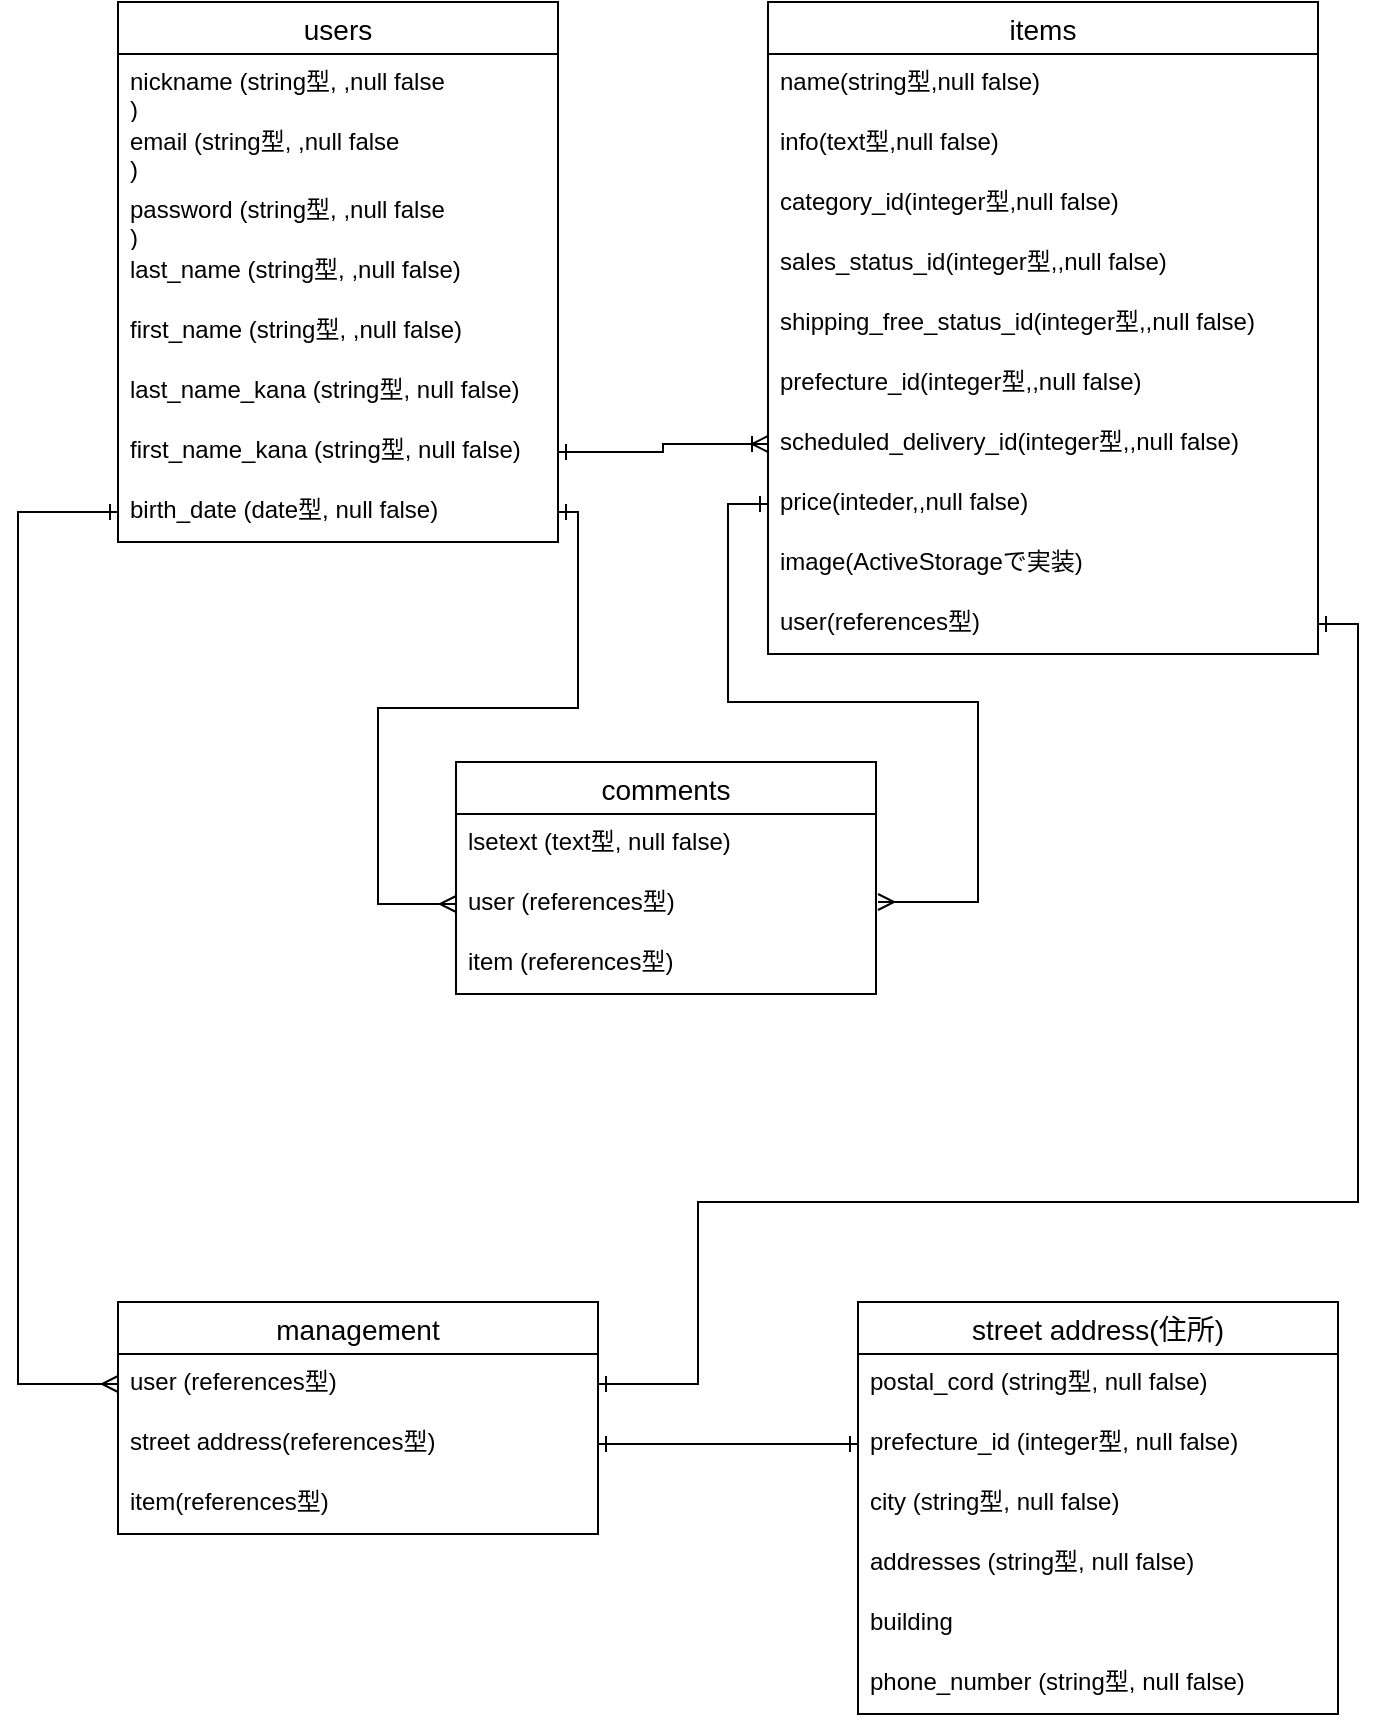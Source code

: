 <mxfile>
    <diagram id="9bd4dJzc63KBniVPWpUd" name="ページ1">
        <mxGraphModel dx="347" dy="190" grid="1" gridSize="10" guides="1" tooltips="1" connect="1" arrows="1" fold="1" page="1" pageScale="1" pageWidth="827" pageHeight="1169" math="0" shadow="0">
            <root>
                <mxCell id="0"/>
                <mxCell id="1" parent="0"/>
                <mxCell id="WdGqm614Z0l00IBYEwdX-5" value="items" style="swimlane;fontStyle=0;childLayout=stackLayout;horizontal=1;startSize=26;horizontalStack=0;resizeParent=1;resizeParentMax=0;resizeLast=0;collapsible=1;marginBottom=0;align=center;fontSize=14;" parent="1" vertex="1">
                    <mxGeometry x="465" y="80" width="275" height="326" as="geometry"/>
                </mxCell>
                <mxCell id="WdGqm614Z0l00IBYEwdX-6" value="name(string型,null false)" style="text;strokeColor=none;fillColor=none;spacingLeft=4;spacingRight=4;overflow=hidden;rotatable=0;points=[[0,0.5],[1,0.5]];portConstraint=eastwest;fontSize=12;" parent="WdGqm614Z0l00IBYEwdX-5" vertex="1">
                    <mxGeometry y="26" width="275" height="30" as="geometry"/>
                </mxCell>
                <mxCell id="WdGqm614Z0l00IBYEwdX-7" value="info(text型,null false)" style="text;strokeColor=none;fillColor=none;spacingLeft=4;spacingRight=4;overflow=hidden;rotatable=0;points=[[0,0.5],[1,0.5]];portConstraint=eastwest;fontSize=12;" parent="WdGqm614Z0l00IBYEwdX-5" vertex="1">
                    <mxGeometry y="56" width="275" height="30" as="geometry"/>
                </mxCell>
                <mxCell id="WdGqm614Z0l00IBYEwdX-8" value="category_id(integer型,null false)" style="text;strokeColor=none;fillColor=none;spacingLeft=4;spacingRight=4;overflow=hidden;rotatable=0;points=[[0,0.5],[1,0.5]];portConstraint=eastwest;fontSize=12;" parent="WdGqm614Z0l00IBYEwdX-5" vertex="1">
                    <mxGeometry y="86" width="275" height="30" as="geometry"/>
                </mxCell>
                <mxCell id="WdGqm614Z0l00IBYEwdX-33" value="sales_status_id(integer型,,null false)" style="text;strokeColor=none;fillColor=none;spacingLeft=4;spacingRight=4;overflow=hidden;rotatable=0;points=[[0,0.5],[1,0.5]];portConstraint=eastwest;fontSize=12;" parent="WdGqm614Z0l00IBYEwdX-5" vertex="1">
                    <mxGeometry y="116" width="275" height="30" as="geometry"/>
                </mxCell>
                <mxCell id="WdGqm614Z0l00IBYEwdX-34" value="shipping_free_status_id(integer型,,null false)" style="text;strokeColor=none;fillColor=none;spacingLeft=4;spacingRight=4;overflow=hidden;rotatable=0;points=[[0,0.5],[1,0.5]];portConstraint=eastwest;fontSize=12;" parent="WdGqm614Z0l00IBYEwdX-5" vertex="1">
                    <mxGeometry y="146" width="275" height="30" as="geometry"/>
                </mxCell>
                <mxCell id="WdGqm614Z0l00IBYEwdX-35" value="prefecture_id(integer型,,null false)" style="text;strokeColor=none;fillColor=none;spacingLeft=4;spacingRight=4;overflow=hidden;rotatable=0;points=[[0,0.5],[1,0.5]];portConstraint=eastwest;fontSize=12;" parent="WdGqm614Z0l00IBYEwdX-5" vertex="1">
                    <mxGeometry y="176" width="275" height="30" as="geometry"/>
                </mxCell>
                <mxCell id="WdGqm614Z0l00IBYEwdX-36" value="scheduled_delivery_id(integer型,,null false)" style="text;strokeColor=none;fillColor=none;spacingLeft=4;spacingRight=4;overflow=hidden;rotatable=0;points=[[0,0.5],[1,0.5]];portConstraint=eastwest;fontSize=12;" parent="WdGqm614Z0l00IBYEwdX-5" vertex="1">
                    <mxGeometry y="206" width="275" height="30" as="geometry"/>
                </mxCell>
                <mxCell id="WdGqm614Z0l00IBYEwdX-37" value="price(inteder,,null false)" style="text;strokeColor=none;fillColor=none;spacingLeft=4;spacingRight=4;overflow=hidden;rotatable=0;points=[[0,0.5],[1,0.5]];portConstraint=eastwest;fontSize=12;" parent="WdGqm614Z0l00IBYEwdX-5" vertex="1">
                    <mxGeometry y="236" width="275" height="30" as="geometry"/>
                </mxCell>
                <mxCell id="WdGqm614Z0l00IBYEwdX-51" value="image(ActiveStorageで実装)" style="text;strokeColor=none;fillColor=none;spacingLeft=4;spacingRight=4;overflow=hidden;rotatable=0;points=[[0,0.5],[1,0.5]];portConstraint=eastwest;fontSize=12;" parent="WdGqm614Z0l00IBYEwdX-5" vertex="1">
                    <mxGeometry y="266" width="275" height="30" as="geometry"/>
                </mxCell>
                <mxCell id="WdGqm614Z0l00IBYEwdX-54" value="user(references型)" style="text;strokeColor=none;fillColor=none;spacingLeft=4;spacingRight=4;overflow=hidden;rotatable=0;points=[[0,0.5],[1,0.5]];portConstraint=eastwest;fontSize=12;" parent="WdGqm614Z0l00IBYEwdX-5" vertex="1">
                    <mxGeometry y="296" width="275" height="30" as="geometry"/>
                </mxCell>
                <mxCell id="WdGqm614Z0l00IBYEwdX-9" value="comments" style="swimlane;fontStyle=0;childLayout=stackLayout;horizontal=1;startSize=26;horizontalStack=0;resizeParent=1;resizeParentMax=0;resizeLast=0;collapsible=1;marginBottom=0;align=center;fontSize=14;" parent="1" vertex="1">
                    <mxGeometry x="309" y="460" width="210" height="116" as="geometry"/>
                </mxCell>
                <mxCell id="WdGqm614Z0l00IBYEwdX-11" value="lsetext (text型, null false)" style="text;strokeColor=none;fillColor=none;spacingLeft=4;spacingRight=4;overflow=hidden;rotatable=0;points=[[0,0.5],[1,0.5]];portConstraint=eastwest;fontSize=12;" parent="WdGqm614Z0l00IBYEwdX-9" vertex="1">
                    <mxGeometry y="26" width="210" height="30" as="geometry"/>
                </mxCell>
                <mxCell id="WdGqm614Z0l00IBYEwdX-12" value="user (references型)" style="text;strokeColor=none;fillColor=none;spacingLeft=4;spacingRight=4;overflow=hidden;rotatable=0;points=[[0,0.5],[1,0.5]];portConstraint=eastwest;fontSize=12;" parent="WdGqm614Z0l00IBYEwdX-9" vertex="1">
                    <mxGeometry y="56" width="210" height="30" as="geometry"/>
                </mxCell>
                <mxCell id="WdGqm614Z0l00IBYEwdX-25" value="item (references型)" style="text;strokeColor=none;fillColor=none;spacingLeft=4;spacingRight=4;overflow=hidden;rotatable=0;points=[[0,0.5],[1,0.5]];portConstraint=eastwest;fontSize=12;" parent="WdGqm614Z0l00IBYEwdX-9" vertex="1">
                    <mxGeometry y="86" width="210" height="30" as="geometry"/>
                </mxCell>
                <mxCell id="WdGqm614Z0l00IBYEwdX-13" value="street address(住所)" style="swimlane;fontStyle=0;childLayout=stackLayout;horizontal=1;startSize=26;horizontalStack=0;resizeParent=1;resizeParentMax=0;resizeLast=0;collapsible=1;marginBottom=0;align=center;fontSize=14;" parent="1" vertex="1">
                    <mxGeometry x="510" y="730" width="240" height="206" as="geometry"/>
                </mxCell>
                <mxCell id="WdGqm614Z0l00IBYEwdX-40" value="postal_cord (string型, null false)" style="text;strokeColor=none;fillColor=none;spacingLeft=4;spacingRight=4;overflow=hidden;rotatable=0;points=[[0,0.5],[1,0.5]];portConstraint=eastwest;fontSize=12;" parent="WdGqm614Z0l00IBYEwdX-13" vertex="1">
                    <mxGeometry y="26" width="240" height="30" as="geometry"/>
                </mxCell>
                <mxCell id="WdGqm614Z0l00IBYEwdX-42" value="prefecture_id (integer型, null false)" style="text;strokeColor=none;fillColor=none;spacingLeft=4;spacingRight=4;overflow=hidden;rotatable=0;points=[[0,0.5],[1,0.5]];portConstraint=eastwest;fontSize=12;" parent="WdGqm614Z0l00IBYEwdX-13" vertex="1">
                    <mxGeometry y="56" width="240" height="30" as="geometry"/>
                </mxCell>
                <mxCell id="WdGqm614Z0l00IBYEwdX-43" value="city (string型, null false)" style="text;strokeColor=none;fillColor=none;spacingLeft=4;spacingRight=4;overflow=hidden;rotatable=0;points=[[0,0.5],[1,0.5]];portConstraint=eastwest;fontSize=12;" parent="WdGqm614Z0l00IBYEwdX-13" vertex="1">
                    <mxGeometry y="86" width="240" height="30" as="geometry"/>
                </mxCell>
                <mxCell id="WdGqm614Z0l00IBYEwdX-44" value="addresses (string型, null false)" style="text;strokeColor=none;fillColor=none;spacingLeft=4;spacingRight=4;overflow=hidden;rotatable=0;points=[[0,0.5],[1,0.5]];portConstraint=eastwest;fontSize=12;" parent="WdGqm614Z0l00IBYEwdX-13" vertex="1">
                    <mxGeometry y="116" width="240" height="30" as="geometry"/>
                </mxCell>
                <mxCell id="WdGqm614Z0l00IBYEwdX-45" value="building" style="text;strokeColor=none;fillColor=none;spacingLeft=4;spacingRight=4;overflow=hidden;rotatable=0;points=[[0,0.5],[1,0.5]];portConstraint=eastwest;fontSize=12;" parent="WdGqm614Z0l00IBYEwdX-13" vertex="1">
                    <mxGeometry y="146" width="240" height="30" as="geometry"/>
                </mxCell>
                <mxCell id="WdGqm614Z0l00IBYEwdX-46" value="phone_number (string型, null false)" style="text;strokeColor=none;fillColor=none;spacingLeft=4;spacingRight=4;overflow=hidden;rotatable=0;points=[[0,0.5],[1,0.5]];portConstraint=eastwest;fontSize=12;" parent="WdGqm614Z0l00IBYEwdX-13" vertex="1">
                    <mxGeometry y="176" width="240" height="30" as="geometry"/>
                </mxCell>
                <mxCell id="WdGqm614Z0l00IBYEwdX-21" value="users" style="swimlane;fontStyle=0;childLayout=stackLayout;horizontal=1;startSize=26;horizontalStack=0;resizeParent=1;resizeParentMax=0;resizeLast=0;collapsible=1;marginBottom=0;align=center;fontSize=14;" parent="1" vertex="1">
                    <mxGeometry x="140" y="80" width="220" height="270" as="geometry">
                        <mxRectangle x="190" y="136" width="50" height="26" as="alternateBounds"/>
                    </mxGeometry>
                </mxCell>
                <mxCell id="WdGqm614Z0l00IBYEwdX-23" value="nickname (string型, ,null false&#10;)" style="text;strokeColor=none;fillColor=none;spacingLeft=4;spacingRight=4;overflow=hidden;rotatable=0;points=[[0,0.5],[1,0.5]];portConstraint=eastwest;fontSize=12;" parent="WdGqm614Z0l00IBYEwdX-21" vertex="1">
                    <mxGeometry y="26" width="220" height="30" as="geometry"/>
                </mxCell>
                <mxCell id="WdGqm614Z0l00IBYEwdX-28" value="email (string型, ,null false&#10;)" style="text;strokeColor=none;fillColor=none;spacingLeft=4;spacingRight=4;overflow=hidden;rotatable=0;points=[[0,0.5],[1,0.5]];portConstraint=eastwest;fontSize=12;" parent="WdGqm614Z0l00IBYEwdX-21" vertex="1">
                    <mxGeometry y="56" width="220" height="34" as="geometry"/>
                </mxCell>
                <mxCell id="WdGqm614Z0l00IBYEwdX-29" value="password (string型, ,null false&#10;)" style="text;strokeColor=none;fillColor=none;spacingLeft=4;spacingRight=4;overflow=hidden;rotatable=0;points=[[0,0.5],[1,0.5]];portConstraint=eastwest;fontSize=12;" parent="WdGqm614Z0l00IBYEwdX-21" vertex="1">
                    <mxGeometry y="90" width="220" height="30" as="geometry"/>
                </mxCell>
                <mxCell id="WdGqm614Z0l00IBYEwdX-30" value="last_name (string型, ,null false)" style="text;strokeColor=none;fillColor=none;spacingLeft=4;spacingRight=4;overflow=hidden;rotatable=0;points=[[0,0.5],[1,0.5]];portConstraint=eastwest;fontSize=12;" parent="WdGqm614Z0l00IBYEwdX-21" vertex="1">
                    <mxGeometry y="120" width="220" height="30" as="geometry"/>
                </mxCell>
                <mxCell id="WdGqm614Z0l00IBYEwdX-31" value="first_name (string型, ,null false)" style="text;strokeColor=none;fillColor=none;spacingLeft=4;spacingRight=4;overflow=hidden;rotatable=0;points=[[0,0.5],[1,0.5]];portConstraint=eastwest;fontSize=12;" parent="WdGqm614Z0l00IBYEwdX-21" vertex="1">
                    <mxGeometry y="150" width="220" height="30" as="geometry"/>
                </mxCell>
                <mxCell id="WdGqm614Z0l00IBYEwdX-32" value="last_name_kana (string型, null false)" style="text;strokeColor=none;fillColor=none;spacingLeft=4;spacingRight=4;overflow=hidden;rotatable=0;points=[[0,0.5],[1,0.5]];portConstraint=eastwest;fontSize=12;" parent="WdGqm614Z0l00IBYEwdX-21" vertex="1">
                    <mxGeometry y="180" width="220" height="30" as="geometry"/>
                </mxCell>
                <mxCell id="WdGqm614Z0l00IBYEwdX-47" value="first_name_kana (string型, null false)" style="text;strokeColor=none;fillColor=none;spacingLeft=4;spacingRight=4;overflow=hidden;rotatable=0;points=[[0,0.5],[1,0.5]];portConstraint=eastwest;fontSize=12;" parent="WdGqm614Z0l00IBYEwdX-21" vertex="1">
                    <mxGeometry y="210" width="220" height="30" as="geometry"/>
                </mxCell>
                <mxCell id="WdGqm614Z0l00IBYEwdX-48" value="birth_date (date型, null false)" style="text;strokeColor=none;fillColor=none;spacingLeft=4;spacingRight=4;overflow=hidden;rotatable=0;points=[[0,0.5],[1,0.5]];portConstraint=eastwest;fontSize=12;" parent="WdGqm614Z0l00IBYEwdX-21" vertex="1">
                    <mxGeometry y="240" width="220" height="30" as="geometry"/>
                </mxCell>
                <mxCell id="WdGqm614Z0l00IBYEwdX-57" style="edgeStyle=orthogonalEdgeStyle;rounded=0;orthogonalLoop=1;jettySize=auto;html=1;entryX=0;entryY=0.5;entryDx=0;entryDy=0;endArrow=ERoneToMany;endFill=0;startArrow=ERone;startFill=0;" parent="1" source="WdGqm614Z0l00IBYEwdX-47" target="WdGqm614Z0l00IBYEwdX-36" edge="1">
                    <mxGeometry relative="1" as="geometry"/>
                </mxCell>
                <mxCell id="WdGqm614Z0l00IBYEwdX-63" value="management" style="swimlane;fontStyle=0;childLayout=stackLayout;horizontal=1;startSize=26;horizontalStack=0;resizeParent=1;resizeParentMax=0;resizeLast=0;collapsible=1;marginBottom=0;align=center;fontSize=14;" parent="1" vertex="1">
                    <mxGeometry x="140" y="730" width="240" height="116" as="geometry"/>
                </mxCell>
                <mxCell id="WdGqm614Z0l00IBYEwdX-73" value="user (references型)" style="text;strokeColor=none;fillColor=none;spacingLeft=4;spacingRight=4;overflow=hidden;rotatable=0;points=[[0,0.5],[1,0.5]];portConstraint=eastwest;fontSize=12;" parent="WdGqm614Z0l00IBYEwdX-63" vertex="1">
                    <mxGeometry y="26" width="240" height="30" as="geometry"/>
                </mxCell>
                <mxCell id="WdGqm614Z0l00IBYEwdX-75" value="street address(references型)" style="text;strokeColor=none;fillColor=none;spacingLeft=4;spacingRight=4;overflow=hidden;rotatable=0;points=[[0,0.5],[1,0.5]];portConstraint=eastwest;fontSize=12;" parent="WdGqm614Z0l00IBYEwdX-63" vertex="1">
                    <mxGeometry y="56" width="240" height="30" as="geometry"/>
                </mxCell>
                <mxCell id="WdGqm614Z0l00IBYEwdX-77" value="item(references型)" style="text;strokeColor=none;fillColor=none;spacingLeft=4;spacingRight=4;overflow=hidden;rotatable=0;points=[[0,0.5],[1,0.5]];portConstraint=eastwest;fontSize=12;" parent="WdGqm614Z0l00IBYEwdX-63" vertex="1">
                    <mxGeometry y="86" width="240" height="30" as="geometry"/>
                </mxCell>
                <mxCell id="WdGqm614Z0l00IBYEwdX-78" style="edgeStyle=orthogonalEdgeStyle;rounded=0;orthogonalLoop=1;jettySize=auto;html=1;entryX=0;entryY=0.5;entryDx=0;entryDy=0;startArrow=ERone;startFill=0;endArrow=ERone;endFill=0;" parent="1" source="WdGqm614Z0l00IBYEwdX-75" target="WdGqm614Z0l00IBYEwdX-42" edge="1">
                    <mxGeometry relative="1" as="geometry">
                        <Array as="points"/>
                    </mxGeometry>
                </mxCell>
                <mxCell id="WdGqm614Z0l00IBYEwdX-82" style="edgeStyle=orthogonalEdgeStyle;rounded=0;orthogonalLoop=1;jettySize=auto;html=1;entryX=0;entryY=0.5;entryDx=0;entryDy=0;startArrow=ERone;startFill=0;endArrow=ERmany;endFill=0;" parent="1" source="WdGqm614Z0l00IBYEwdX-48" target="WdGqm614Z0l00IBYEwdX-12" edge="1">
                    <mxGeometry relative="1" as="geometry">
                        <Array as="points">
                            <mxPoint x="370" y="335"/>
                            <mxPoint x="370" y="433"/>
                            <mxPoint x="270" y="433"/>
                            <mxPoint x="270" y="531"/>
                        </Array>
                    </mxGeometry>
                </mxCell>
                <mxCell id="WdGqm614Z0l00IBYEwdX-84" style="edgeStyle=orthogonalEdgeStyle;rounded=0;orthogonalLoop=1;jettySize=auto;html=1;startArrow=ERone;startFill=0;endArrow=ERmany;endFill=0;" parent="1" source="WdGqm614Z0l00IBYEwdX-37" edge="1">
                    <mxGeometry relative="1" as="geometry">
                        <mxPoint x="520" y="530" as="targetPoint"/>
                        <Array as="points">
                            <mxPoint x="445" y="331"/>
                            <mxPoint x="445" y="430"/>
                            <mxPoint x="570" y="430"/>
                            <mxPoint x="570" y="530"/>
                            <mxPoint x="520" y="530"/>
                        </Array>
                    </mxGeometry>
                </mxCell>
                <mxCell id="WdGqm614Z0l00IBYEwdX-85" style="edgeStyle=orthogonalEdgeStyle;rounded=0;orthogonalLoop=1;jettySize=auto;html=1;entryX=1;entryY=0.5;entryDx=0;entryDy=0;startArrow=ERone;startFill=0;endArrow=ERone;endFill=0;exitX=1;exitY=0.5;exitDx=0;exitDy=0;" parent="1" source="WdGqm614Z0l00IBYEwdX-54" target="WdGqm614Z0l00IBYEwdX-73" edge="1">
                    <mxGeometry relative="1" as="geometry">
                        <Array as="points">
                            <mxPoint x="760" y="391"/>
                            <mxPoint x="760" y="680"/>
                            <mxPoint x="430" y="680"/>
                            <mxPoint x="430" y="771"/>
                        </Array>
                    </mxGeometry>
                </mxCell>
                <mxCell id="WdGqm614Z0l00IBYEwdX-86" style="edgeStyle=orthogonalEdgeStyle;rounded=0;orthogonalLoop=1;jettySize=auto;html=1;entryX=0;entryY=0.5;entryDx=0;entryDy=0;startArrow=ERone;startFill=0;endArrow=ERmany;endFill=0;" parent="1" source="WdGqm614Z0l00IBYEwdX-48" target="WdGqm614Z0l00IBYEwdX-73" edge="1">
                    <mxGeometry relative="1" as="geometry">
                        <Array as="points">
                            <mxPoint x="90" y="335"/>
                            <mxPoint x="90" y="771"/>
                        </Array>
                    </mxGeometry>
                </mxCell>
            </root>
        </mxGraphModel>
    </diagram>
    <diagram id="hjCgqiuVpd2FPpR70oI7" name="ページ2">
        &#xa;
        <mxGraphModel dx="968" dy="572" grid="1" gridSize="10" guides="1" tooltips="1" connect="1" arrows="1" fold="1" page="1" pageScale="1" pageWidth="827" pageHeight="1169" math="0" shadow="0">
            &#xa;
            <root>
                &#xa;
                <mxCell id="LV2AscTcHGExsfmOVpgu-0"/>
                &#xa;
                <mxCell id="LV2AscTcHGExsfmOVpgu-1" parent="LV2AscTcHGExsfmOVpgu-0"/>
                &#xa;
            </root>
            &#xa;
        </mxGraphModel>
        &#xa;
    </diagram>
</mxfile>